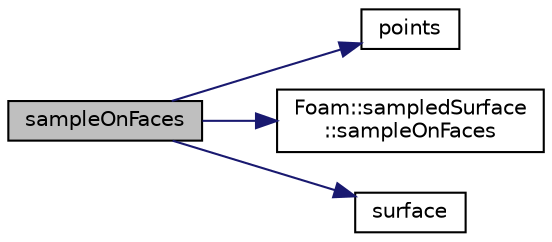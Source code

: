 digraph "sampleOnFaces"
{
  bgcolor="transparent";
  edge [fontname="Helvetica",fontsize="10",labelfontname="Helvetica",labelfontsize="10"];
  node [fontname="Helvetica",fontsize="10",shape=record];
  rankdir="LR";
  Node1 [label="sampleOnFaces",height=0.2,width=0.4,color="black", fillcolor="grey75", style="filled" fontcolor="black"];
  Node1 -> Node2 [color="midnightblue",fontsize="10",style="solid",fontname="Helvetica"];
  Node2 [label="points",height=0.2,width=0.4,color="black",URL="$classFoam_1_1sampledIsoSurface.html#a419417e2425dc489a0d4eb9f257e557b",tooltip="Points of surface. "];
  Node1 -> Node3 [color="midnightblue",fontsize="10",style="solid",fontname="Helvetica"];
  Node3 [label="Foam::sampledSurface\l::sampleOnFaces",height=0.2,width=0.4,color="black",URL="$classFoam_1_1sampledSurface.html#a9fb76fb748cde34167297d8ec12963d8",tooltip="General loop for sampling elements to faces. "];
  Node1 -> Node4 [color="midnightblue",fontsize="10",style="solid",fontname="Helvetica"];
  Node4 [label="surface",height=0.2,width=0.4,color="black",URL="$classFoam_1_1sampledIsoSurface.html#ad1ab4e0efa35cf4426df06aab0aad369"];
}
